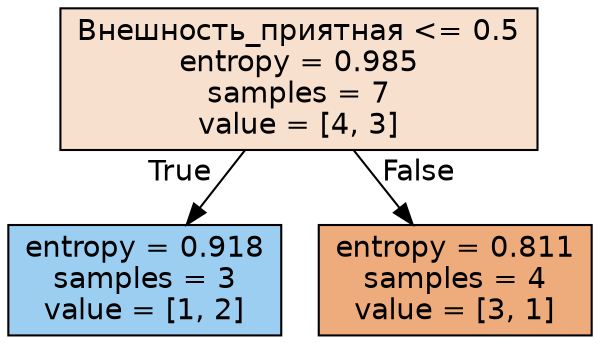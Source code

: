 digraph Tree {
node [shape=box, style="filled", color="black", fontname="helvetica"] ;
edge [fontname="helvetica"] ;
0 [label="Внешность_приятная <= 0.5\nentropy = 0.985\nsamples = 7\nvalue = [4, 3]", fillcolor="#f8e0ce"] ;
1 [label="entropy = 0.918\nsamples = 3\nvalue = [1, 2]", fillcolor="#9ccef2"] ;
0 -> 1 [labeldistance=2.5, labelangle=45, headlabel="True"] ;
2 [label="entropy = 0.811\nsamples = 4\nvalue = [3, 1]", fillcolor="#eeab7b"] ;
0 -> 2 [labeldistance=2.5, labelangle=-45, headlabel="False"] ;
}